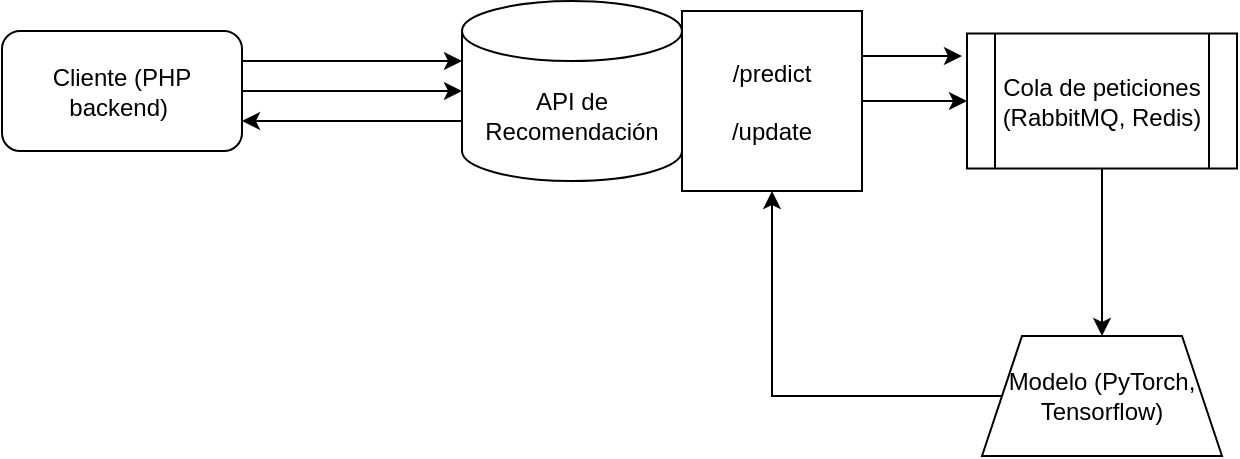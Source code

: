 <mxfile version="24.3.0" type="github">
  <diagram id="C5RBs43oDa-KdzZeNtuy" name="Page-1">
    <mxGraphModel dx="1050" dy="557" grid="1" gridSize="10" guides="1" tooltips="1" connect="1" arrows="1" fold="1" page="1" pageScale="1" pageWidth="827" pageHeight="1169" math="0" shadow="0">
      <root>
        <mxCell id="WIyWlLk6GJQsqaUBKTNV-0" />
        <mxCell id="WIyWlLk6GJQsqaUBKTNV-1" parent="WIyWlLk6GJQsqaUBKTNV-0" />
        <mxCell id="zcRJYFbk4woC_ZDnx1Ns-0" value="Cliente (PHP backend)&amp;nbsp;" style="rounded=1;whiteSpace=wrap;html=1;" vertex="1" parent="WIyWlLk6GJQsqaUBKTNV-1">
          <mxGeometry x="150" y="197.5" width="120" height="60" as="geometry" />
        </mxCell>
        <mxCell id="zcRJYFbk4woC_ZDnx1Ns-14" style="edgeStyle=orthogonalEdgeStyle;rounded=0;orthogonalLoop=1;jettySize=auto;html=1;exitX=0;exitY=0;exitDx=0;exitDy=60;exitPerimeter=0;entryX=1;entryY=0.75;entryDx=0;entryDy=0;" edge="1" parent="WIyWlLk6GJQsqaUBKTNV-1" source="zcRJYFbk4woC_ZDnx1Ns-1" target="zcRJYFbk4woC_ZDnx1Ns-0">
          <mxGeometry relative="1" as="geometry" />
        </mxCell>
        <mxCell id="zcRJYFbk4woC_ZDnx1Ns-1" value="API de Recomendación" style="shape=cylinder3;whiteSpace=wrap;html=1;boundedLbl=1;backgroundOutline=1;size=15;" vertex="1" parent="WIyWlLk6GJQsqaUBKTNV-1">
          <mxGeometry x="380" y="182.5" width="110" height="90" as="geometry" />
        </mxCell>
        <mxCell id="zcRJYFbk4woC_ZDnx1Ns-9" value="" style="edgeStyle=orthogonalEdgeStyle;rounded=0;orthogonalLoop=1;jettySize=auto;html=1;" edge="1" parent="WIyWlLk6GJQsqaUBKTNV-1" source="zcRJYFbk4woC_ZDnx1Ns-2" target="zcRJYFbk4woC_ZDnx1Ns-3">
          <mxGeometry relative="1" as="geometry" />
        </mxCell>
        <mxCell id="zcRJYFbk4woC_ZDnx1Ns-13" style="edgeStyle=orthogonalEdgeStyle;rounded=0;orthogonalLoop=1;jettySize=auto;html=1;exitX=1;exitY=0.25;exitDx=0;exitDy=0;" edge="1" parent="WIyWlLk6GJQsqaUBKTNV-1" source="zcRJYFbk4woC_ZDnx1Ns-2">
          <mxGeometry relative="1" as="geometry">
            <mxPoint x="630" y="210" as="targetPoint" />
          </mxGeometry>
        </mxCell>
        <mxCell id="zcRJYFbk4woC_ZDnx1Ns-2" value="/predict&lt;div&gt;&lt;br&gt;&lt;div&gt;/update&lt;/div&gt;&lt;/div&gt;" style="whiteSpace=wrap;html=1;aspect=fixed;" vertex="1" parent="WIyWlLk6GJQsqaUBKTNV-1">
          <mxGeometry x="490" y="187.5" width="90" height="90" as="geometry" />
        </mxCell>
        <mxCell id="zcRJYFbk4woC_ZDnx1Ns-10" value="" style="edgeStyle=orthogonalEdgeStyle;rounded=0;orthogonalLoop=1;jettySize=auto;html=1;" edge="1" parent="WIyWlLk6GJQsqaUBKTNV-1" source="zcRJYFbk4woC_ZDnx1Ns-3" target="zcRJYFbk4woC_ZDnx1Ns-4">
          <mxGeometry relative="1" as="geometry" />
        </mxCell>
        <mxCell id="zcRJYFbk4woC_ZDnx1Ns-3" value="Cola de peticiones&lt;div&gt;(RabbitMQ, Redis)&lt;/div&gt;" style="shape=process;whiteSpace=wrap;html=1;backgroundOutline=1;" vertex="1" parent="WIyWlLk6GJQsqaUBKTNV-1">
          <mxGeometry x="632.5" y="198.75" width="135" height="67.5" as="geometry" />
        </mxCell>
        <mxCell id="zcRJYFbk4woC_ZDnx1Ns-11" style="edgeStyle=orthogonalEdgeStyle;rounded=0;orthogonalLoop=1;jettySize=auto;html=1;exitX=0;exitY=0.5;exitDx=0;exitDy=0;entryX=0.5;entryY=1;entryDx=0;entryDy=0;" edge="1" parent="WIyWlLk6GJQsqaUBKTNV-1" source="zcRJYFbk4woC_ZDnx1Ns-4" target="zcRJYFbk4woC_ZDnx1Ns-2">
          <mxGeometry relative="1" as="geometry" />
        </mxCell>
        <mxCell id="zcRJYFbk4woC_ZDnx1Ns-4" value="Modelo (PyTorch, Tensorflow)" style="shape=trapezoid;perimeter=trapezoidPerimeter;whiteSpace=wrap;html=1;fixedSize=1;" vertex="1" parent="WIyWlLk6GJQsqaUBKTNV-1">
          <mxGeometry x="640" y="350" width="120" height="60" as="geometry" />
        </mxCell>
        <mxCell id="zcRJYFbk4woC_ZDnx1Ns-7" style="edgeStyle=orthogonalEdgeStyle;rounded=0;orthogonalLoop=1;jettySize=auto;html=1;entryX=0;entryY=0.5;entryDx=0;entryDy=0;entryPerimeter=0;" edge="1" parent="WIyWlLk6GJQsqaUBKTNV-1" source="zcRJYFbk4woC_ZDnx1Ns-0" target="zcRJYFbk4woC_ZDnx1Ns-1">
          <mxGeometry relative="1" as="geometry" />
        </mxCell>
        <mxCell id="zcRJYFbk4woC_ZDnx1Ns-12" style="edgeStyle=orthogonalEdgeStyle;rounded=0;orthogonalLoop=1;jettySize=auto;html=1;exitX=1;exitY=0.25;exitDx=0;exitDy=0;entryX=0;entryY=0;entryDx=0;entryDy=30;entryPerimeter=0;" edge="1" parent="WIyWlLk6GJQsqaUBKTNV-1" source="zcRJYFbk4woC_ZDnx1Ns-0" target="zcRJYFbk4woC_ZDnx1Ns-1">
          <mxGeometry relative="1" as="geometry" />
        </mxCell>
      </root>
    </mxGraphModel>
  </diagram>
</mxfile>
